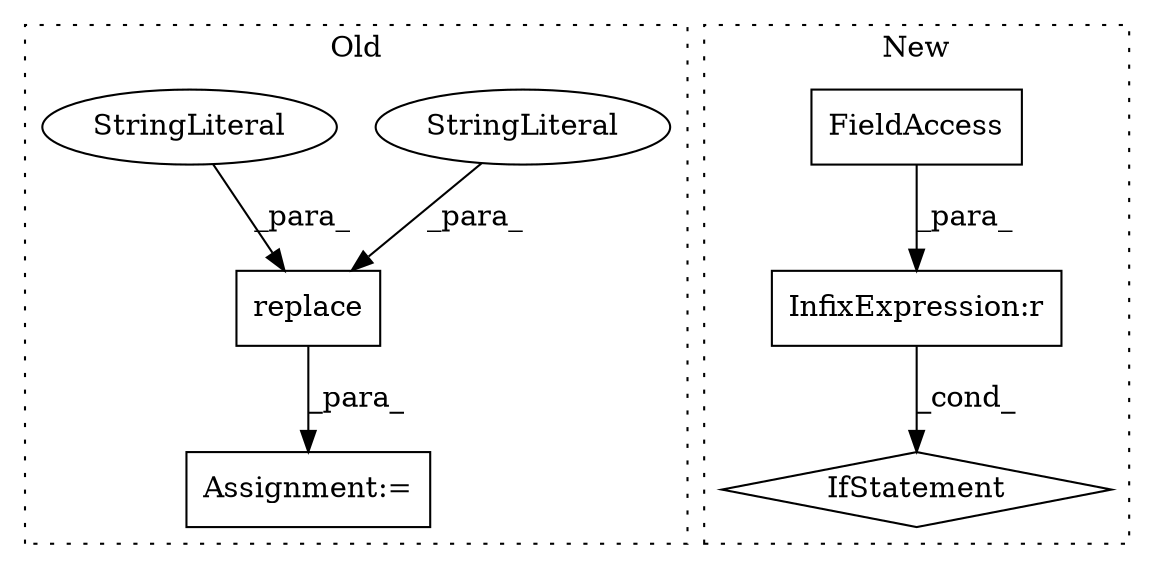 digraph G {
subgraph cluster0 {
1 [label="replace" a="32" s="3968,3989" l="8,1" shape="box"];
3 [label="StringLiteral" a="45" s="3976" l="6" shape="ellipse"];
4 [label="StringLiteral" a="45" s="3983" l="6" shape="ellipse"];
5 [label="Assignment:=" a="7" s="3956" l="1" shape="box"];
label = "Old";
style="dotted";
}
subgraph cluster1 {
2 [label="IfStatement" a="25" s="3894,3918" l="4,2" shape="diamond"];
6 [label="InfixExpression:r" a="27" s="3910" l="4" shape="box"];
7 [label="FieldAccess" a="22" s="3898" l="12" shape="box"];
label = "New";
style="dotted";
}
1 -> 5 [label="_para_"];
3 -> 1 [label="_para_"];
4 -> 1 [label="_para_"];
6 -> 2 [label="_cond_"];
7 -> 6 [label="_para_"];
}